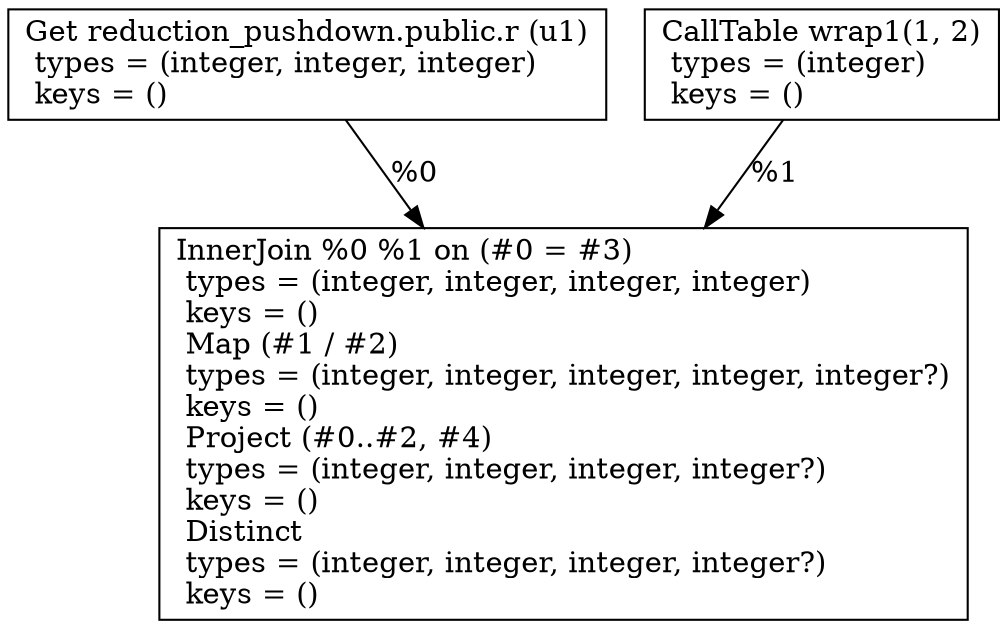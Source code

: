 digraph G {
    node0 [shape = record, label=" Get reduction_pushdown.public.r (u1)\l  types = (integer, integer, integer)\l  keys = ()\l"]
    node1 [shape = record, label=" CallTable wrap1(1, 2)\l  types = (integer)\l  keys = ()\l"]
    node2 [shape = record, label=" InnerJoin %0 %1 on (#0 = #3)\l  types = (integer, integer, integer, integer)\l  keys = ()\l Map (#1 / #2)\l  types = (integer, integer, integer, integer, integer?)\l  keys = ()\l Project (#0..#2, #4)\l  types = (integer, integer, integer, integer?)\l  keys = ()\l Distinct\l  types = (integer, integer, integer, integer?)\l  keys = ()\l"]
    node1 -> node2 [label = "%1\l"]
    node0 -> node2 [label = "%0\l"]
}
